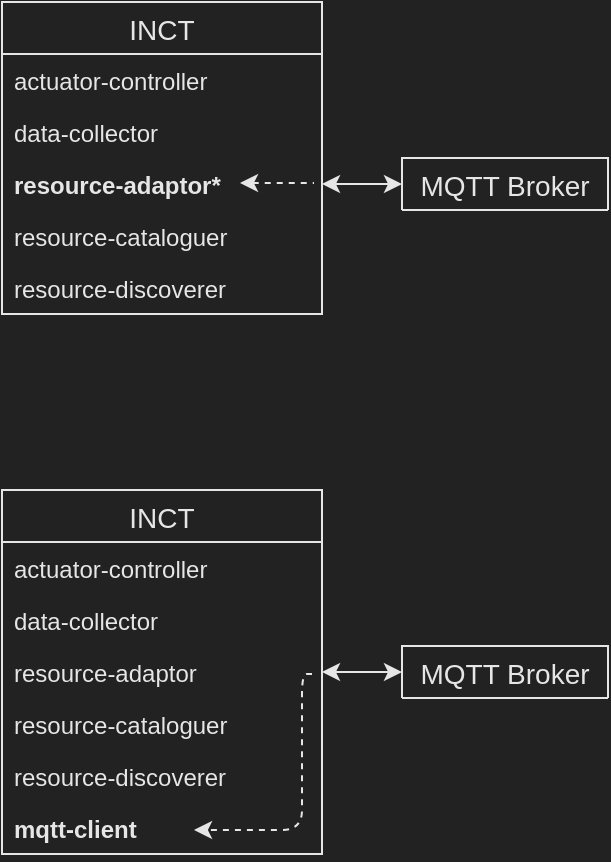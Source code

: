 <mxfile version="13.3.0" type="device"><diagram id="C5RBs43oDa-KdzZeNtuy" name="Page-1"><mxGraphModel dx="706" dy="580" grid="0" gridSize="10" guides="1" tooltips="1" connect="1" arrows="1" fold="1" page="1" pageScale="1" pageWidth="827" pageHeight="1169" background="#222222" math="0" shadow="0"><root><mxCell id="WIyWlLk6GJQsqaUBKTNV-0"/><mxCell id="WIyWlLk6GJQsqaUBKTNV-1" parent="WIyWlLk6GJQsqaUBKTNV-0"/><mxCell id="z7Bzbqkx4B1tsS3JdugF-8" value="INCT" style="swimlane;fontStyle=0;childLayout=stackLayout;horizontal=1;startSize=26;horizontalStack=0;resizeParent=1;resizeParentMax=0;resizeLast=0;collapsible=1;marginBottom=0;align=center;fontSize=14;fontColor=#E6E6E6;fillColor=none;strokeColor=#E6E6E6;" parent="WIyWlLk6GJQsqaUBKTNV-1" vertex="1"><mxGeometry x="42" y="106" width="160" height="156" as="geometry"/></mxCell><mxCell id="z7Bzbqkx4B1tsS3JdugF-9" value="actuator-controller" style="text;strokeColor=none;fillColor=none;spacingLeft=4;spacingRight=4;overflow=hidden;rotatable=0;points=[[0,0.5],[1,0.5]];portConstraint=eastwest;fontSize=12;fontColor=#E6E6E6;" parent="z7Bzbqkx4B1tsS3JdugF-8" vertex="1"><mxGeometry y="26" width="160" height="26" as="geometry"/></mxCell><mxCell id="z7Bzbqkx4B1tsS3JdugF-10" value="data-collector" style="text;strokeColor=none;fillColor=none;spacingLeft=4;spacingRight=4;overflow=hidden;rotatable=0;points=[[0,0.5],[1,0.5]];portConstraint=eastwest;fontSize=12;fontColor=#E6E6E6;" parent="z7Bzbqkx4B1tsS3JdugF-8" vertex="1"><mxGeometry y="52" width="160" height="26" as="geometry"/></mxCell><mxCell id="hJG1B4bo2j783eJyNQ3i-1" value="" style="endArrow=none;startArrow=classic;html=1;fontColor=#E6E6E6;strokeColor=#E6E6E6;dashed=1;endFill=0;edgeStyle=orthogonalEdgeStyle;strokeWidth=1;" edge="1" parent="z7Bzbqkx4B1tsS3JdugF-8"><mxGeometry width="50" height="50" relative="1" as="geometry"><mxPoint x="119" y="90.5" as="sourcePoint"/><mxPoint x="156" y="90.5" as="targetPoint"/></mxGeometry></mxCell><mxCell id="z7Bzbqkx4B1tsS3JdugF-11" value="resource-adaptor*" style="text;strokeColor=none;fillColor=none;spacingLeft=4;spacingRight=4;overflow=hidden;rotatable=0;points=[[0,0.5],[1,0.5]];portConstraint=eastwest;fontSize=12;fontColor=#E6E6E6;fontStyle=1" parent="z7Bzbqkx4B1tsS3JdugF-8" vertex="1"><mxGeometry y="78" width="160" height="26" as="geometry"/></mxCell><mxCell id="z7Bzbqkx4B1tsS3JdugF-12" value="resource-cataloguer" style="text;strokeColor=none;fillColor=none;spacingLeft=4;spacingRight=4;overflow=hidden;rotatable=0;points=[[0,0.5],[1,0.5]];portConstraint=eastwest;fontSize=12;fontColor=#E6E6E6;" parent="z7Bzbqkx4B1tsS3JdugF-8" vertex="1"><mxGeometry y="104" width="160" height="26" as="geometry"/></mxCell><mxCell id="z7Bzbqkx4B1tsS3JdugF-13" value="resource-discoverer" style="text;strokeColor=none;fillColor=none;spacingLeft=4;spacingRight=4;overflow=hidden;rotatable=0;points=[[0,0.5],[1,0.5]];portConstraint=eastwest;fontSize=12;fontColor=#E6E6E6;" parent="z7Bzbqkx4B1tsS3JdugF-8" vertex="1"><mxGeometry y="130" width="160" height="26" as="geometry"/></mxCell><mxCell id="z7Bzbqkx4B1tsS3JdugF-14" style="edgeStyle=orthogonalEdgeStyle;rounded=0;orthogonalLoop=1;jettySize=auto;html=1;exitX=1;exitY=0.5;exitDx=0;exitDy=0;entryX=0;entryY=0.5;entryDx=0;entryDy=0;strokeColor=#E6E6E6;fontColor=#E6E6E6;startArrow=classic;startFill=1;" parent="WIyWlLk6GJQsqaUBKTNV-1" source="z7Bzbqkx4B1tsS3JdugF-11" target="f0bl9Py0CLLweuK3wwc0-7" edge="1"><mxGeometry relative="1" as="geometry"/></mxCell><mxCell id="f0bl9Py0CLLweuK3wwc0-7" value="MQTT Broker" style="swimlane;fontStyle=0;childLayout=stackLayout;horizontal=1;startSize=26;horizontalStack=0;resizeParent=1;resizeParentMax=0;resizeLast=0;collapsible=1;marginBottom=0;align=center;fontSize=14;fontColor=#E6E6E6;fillColor=none;strokeColor=#E6E6E6;" parent="WIyWlLk6GJQsqaUBKTNV-1" vertex="1"><mxGeometry x="242" y="184" width="103" height="26" as="geometry"/></mxCell><mxCell id="z7Bzbqkx4B1tsS3JdugF-51" value="INCT" style="swimlane;fontStyle=0;childLayout=stackLayout;horizontal=1;startSize=26;horizontalStack=0;resizeParent=1;resizeParentMax=0;resizeLast=0;collapsible=1;marginBottom=0;align=center;fontSize=14;fontColor=#E6E6E6;fillColor=none;strokeColor=#E6E6E6;" parent="WIyWlLk6GJQsqaUBKTNV-1" vertex="1"><mxGeometry x="42" y="350" width="160" height="182" as="geometry"/></mxCell><mxCell id="z7Bzbqkx4B1tsS3JdugF-52" value="actuator-controller" style="text;strokeColor=none;fillColor=none;spacingLeft=4;spacingRight=4;overflow=hidden;rotatable=0;points=[[0,0.5],[1,0.5]];portConstraint=eastwest;fontSize=12;fontColor=#E6E6E6;" parent="z7Bzbqkx4B1tsS3JdugF-51" vertex="1"><mxGeometry y="26" width="160" height="26" as="geometry"/></mxCell><mxCell id="z7Bzbqkx4B1tsS3JdugF-53" value="data-collector" style="text;strokeColor=none;fillColor=none;spacingLeft=4;spacingRight=4;overflow=hidden;rotatable=0;points=[[0,0.5],[1,0.5]];portConstraint=eastwest;fontSize=12;fontColor=#E6E6E6;" parent="z7Bzbqkx4B1tsS3JdugF-51" vertex="1"><mxGeometry y="52" width="160" height="26" as="geometry"/></mxCell><mxCell id="z7Bzbqkx4B1tsS3JdugF-54" value="resource-adaptor" style="text;strokeColor=none;fillColor=none;spacingLeft=4;spacingRight=4;overflow=hidden;rotatable=0;points=[[0,0.5],[1,0.5]];portConstraint=eastwest;fontSize=12;fontColor=#E6E6E6;fontStyle=0" parent="z7Bzbqkx4B1tsS3JdugF-51" vertex="1"><mxGeometry y="78" width="160" height="26" as="geometry"/></mxCell><mxCell id="z7Bzbqkx4B1tsS3JdugF-55" value="resource-cataloguer" style="text;strokeColor=none;fillColor=none;spacingLeft=4;spacingRight=4;overflow=hidden;rotatable=0;points=[[0,0.5],[1,0.5]];portConstraint=eastwest;fontSize=12;fontColor=#E6E6E6;" parent="z7Bzbqkx4B1tsS3JdugF-51" vertex="1"><mxGeometry y="104" width="160" height="26" as="geometry"/></mxCell><mxCell id="z7Bzbqkx4B1tsS3JdugF-56" value="resource-discoverer" style="text;strokeColor=none;fillColor=none;spacingLeft=4;spacingRight=4;overflow=hidden;rotatable=0;points=[[0,0.5],[1,0.5]];portConstraint=eastwest;fontSize=12;fontColor=#E6E6E6;dropTarget=1;" parent="z7Bzbqkx4B1tsS3JdugF-51" vertex="1"><mxGeometry y="130" width="160" height="26" as="geometry"/></mxCell><mxCell id="hJG1B4bo2j783eJyNQ3i-0" value="" style="endArrow=classic;startArrow=none;html=1;fontColor=#E6E6E6;strokeColor=#E6E6E6;dashed=1;endFill=1;startFill=0;edgeStyle=orthogonalEdgeStyle;" edge="1" parent="z7Bzbqkx4B1tsS3JdugF-51"><mxGeometry width="50" height="50" relative="1" as="geometry"><mxPoint x="155" y="92" as="sourcePoint"/><mxPoint x="96" y="170" as="targetPoint"/><Array as="points"><mxPoint x="150" y="92"/><mxPoint x="150" y="170"/></Array></mxGeometry></mxCell><mxCell id="z7Bzbqkx4B1tsS3JdugF-65" value="mqtt-client" style="text;strokeColor=none;fillColor=none;spacingLeft=4;spacingRight=4;overflow=hidden;rotatable=0;points=[[0,0.5],[1,0.5]];portConstraint=eastwest;fontSize=12;fontColor=#E6E6E6;fontStyle=1" parent="z7Bzbqkx4B1tsS3JdugF-51" vertex="1"><mxGeometry y="156" width="160" height="26" as="geometry"/></mxCell><mxCell id="z7Bzbqkx4B1tsS3JdugF-57" value="MQTT Broker" style="swimlane;fontStyle=0;childLayout=stackLayout;horizontal=1;startSize=26;horizontalStack=0;resizeParent=1;resizeParentMax=0;resizeLast=0;collapsible=1;marginBottom=0;align=center;fontSize=14;fontColor=#E6E6E6;fillColor=none;strokeColor=#E6E6E6;" parent="WIyWlLk6GJQsqaUBKTNV-1" vertex="1"><mxGeometry x="242" y="428" width="103" height="26" as="geometry"/></mxCell><mxCell id="z7Bzbqkx4B1tsS3JdugF-66" style="edgeStyle=orthogonalEdgeStyle;rounded=0;orthogonalLoop=1;jettySize=auto;html=1;exitX=1;exitY=0.5;exitDx=0;exitDy=0;entryX=0;entryY=0.5;entryDx=0;entryDy=0;startArrow=classic;startFill=1;strokeColor=#E6E6E6;fontColor=#E6E6E6;" parent="WIyWlLk6GJQsqaUBKTNV-1" source="z7Bzbqkx4B1tsS3JdugF-54" target="z7Bzbqkx4B1tsS3JdugF-57" edge="1"><mxGeometry relative="1" as="geometry"/></mxCell></root></mxGraphModel></diagram></mxfile>